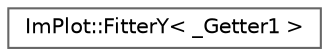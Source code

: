 digraph "Graphical Class Hierarchy"
{
 // LATEX_PDF_SIZE
  bgcolor="transparent";
  edge [fontname=Helvetica,fontsize=10,labelfontname=Helvetica,labelfontsize=10];
  node [fontname=Helvetica,fontsize=10,shape=box,height=0.2,width=0.4];
  rankdir="LR";
  Node0 [id="Node000000",label="ImPlot::FitterY\< _Getter1 \>",height=0.2,width=0.4,color="grey40", fillcolor="white", style="filled",URL="$structImPlot_1_1FitterY.html",tooltip=" "];
}
